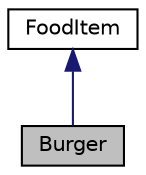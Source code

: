 digraph "Burger"
{
 // LATEX_PDF_SIZE
  edge [fontname="Helvetica",fontsize="10",labelfontname="Helvetica",labelfontsize="10"];
  node [fontname="Helvetica",fontsize="10",shape=record];
  Node1 [label="Burger",height=0.2,width=0.4,color="black", fillcolor="grey75", style="filled", fontcolor="black",tooltip="Represents a burger as a type of food item."];
  Node2 -> Node1 [dir="back",color="midnightblue",fontsize="10",style="solid",fontname="Helvetica"];
  Node2 [label="FoodItem",height=0.2,width=0.4,color="black", fillcolor="white", style="filled",URL="$classFoodItem.html",tooltip="Represents a food item that can be cooked."];
}

